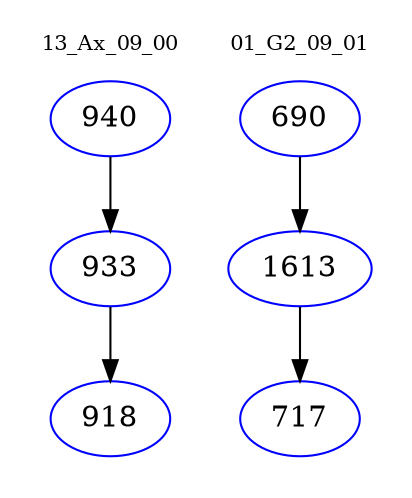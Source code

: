 digraph{
subgraph cluster_0 {
color = white
label = "13_Ax_09_00";
fontsize=10;
T0_940 [label="940", color="blue"]
T0_940 -> T0_933 [color="black"]
T0_933 [label="933", color="blue"]
T0_933 -> T0_918 [color="black"]
T0_918 [label="918", color="blue"]
}
subgraph cluster_1 {
color = white
label = "01_G2_09_01";
fontsize=10;
T1_690 [label="690", color="blue"]
T1_690 -> T1_1613 [color="black"]
T1_1613 [label="1613", color="blue"]
T1_1613 -> T1_717 [color="black"]
T1_717 [label="717", color="blue"]
}
}
